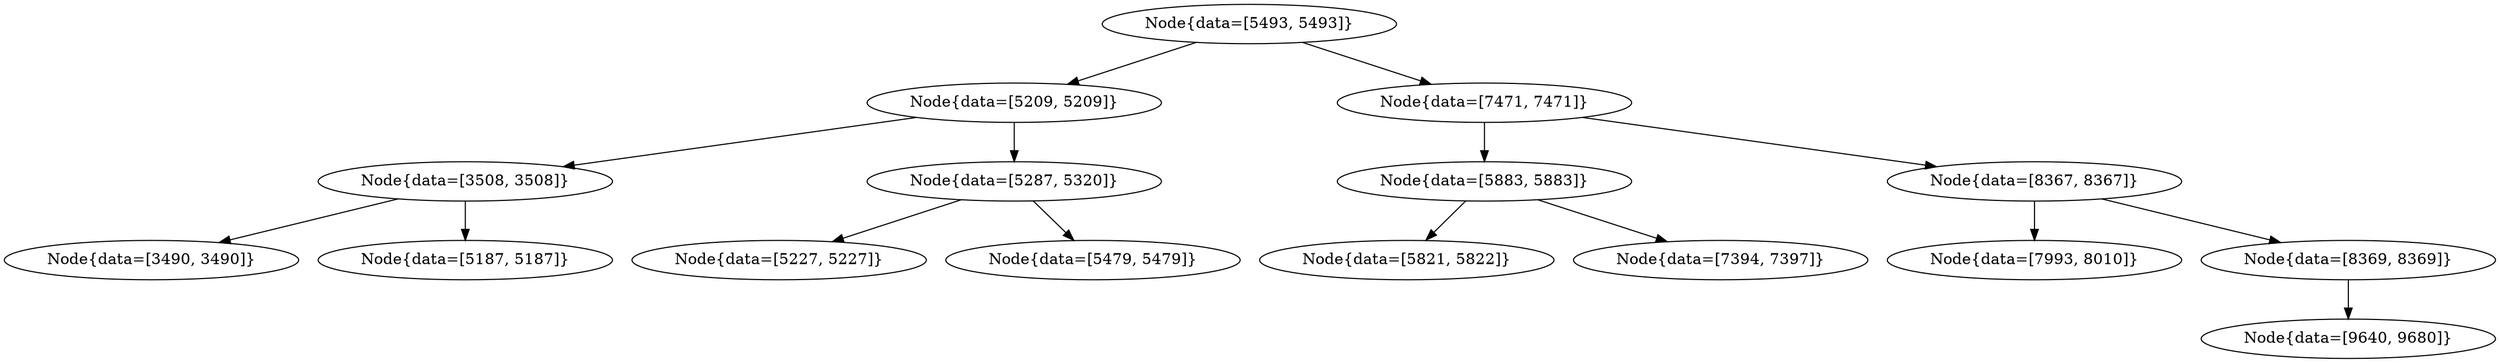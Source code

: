 digraph G{
2090904149 [label="Node{data=[5493, 5493]}"]
2090904149 -> 1370009304
1370009304 [label="Node{data=[5209, 5209]}"]
1370009304 -> 521398971
521398971 [label="Node{data=[3508, 3508]}"]
521398971 -> 218007578
218007578 [label="Node{data=[3490, 3490]}"]
521398971 -> 1979021778
1979021778 [label="Node{data=[5187, 5187]}"]
1370009304 -> 1639962586
1639962586 [label="Node{data=[5287, 5320]}"]
1639962586 -> 1635364708
1635364708 [label="Node{data=[5227, 5227]}"]
1639962586 -> 423580937
423580937 [label="Node{data=[5479, 5479]}"]
2090904149 -> 1197114389
1197114389 [label="Node{data=[7471, 7471]}"]
1197114389 -> 1489275427
1489275427 [label="Node{data=[5883, 5883]}"]
1489275427 -> 1961499856
1961499856 [label="Node{data=[5821, 5822]}"]
1489275427 -> 396265561
396265561 [label="Node{data=[7394, 7397]}"]
1197114389 -> 74964115
74964115 [label="Node{data=[8367, 8367]}"]
74964115 -> 2015284140
2015284140 [label="Node{data=[7993, 8010]}"]
74964115 -> 1555453155
1555453155 [label="Node{data=[8369, 8369]}"]
1555453155 -> 1065997164
1065997164 [label="Node{data=[9640, 9680]}"]
}